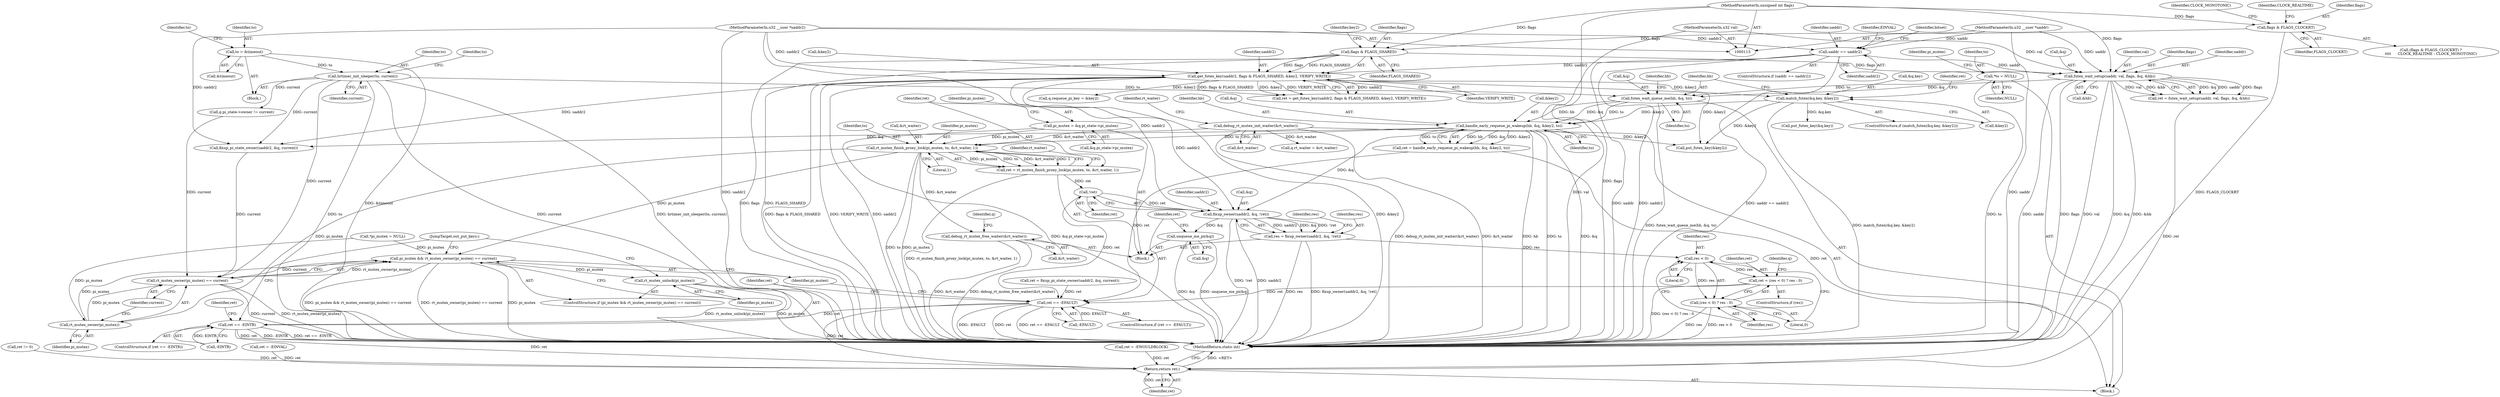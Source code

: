 digraph "0_linux_e9c243a5a6de0be8e584c604d353412584b592f8_0@API" {
"1000343" [label="(Call,rt_mutex_finish_proxy_lock(pi_mutex, to, &rt_waiter, 1))"];
"1000333" [label="(Call,pi_mutex = &q.pi_state->pi_mutex)"];
"1000277" [label="(Call,handle_early_requeue_pi_wakeup(hb, &q, &key2, to))"];
"1000265" [label="(Call,futex_wait_queue_me(hb, &q, to))"];
"1000240" [label="(Call,futex_wait_setup(uaddr, val, flags, &q, &hb))"];
"1000143" [label="(Call,uaddr == uaddr2)"];
"1000114" [label="(MethodParameterIn,u32 __user *uaddr)"];
"1000119" [label="(MethodParameterIn,u32 __user *uaddr2)"];
"1000116" [label="(MethodParameterIn,u32 val)"];
"1000209" [label="(Call,flags & FLAGS_SHARED)"];
"1000168" [label="(Call,flags & FLAGS_CLOCKRT)"];
"1000115" [label="(MethodParameterIn,unsigned int flags)"];
"1000174" [label="(Call,hrtimer_init_sleeper(to, current))"];
"1000158" [label="(Call,to = &timeout)"];
"1000123" [label="(Call,*to = NULL)"];
"1000252" [label="(Call,match_futex(&q.key, &key2))"];
"1000207" [label="(Call,get_futex_key(uaddr2, flags & FLAGS_SHARED, &key2, VERIFY_WRITE))"];
"1000187" [label="(Call,debug_rt_mutex_init_waiter(&rt_waiter))"];
"1000341" [label="(Call,ret = rt_mutex_finish_proxy_lock(pi_mutex, to, &rt_waiter, 1))"];
"1000362" [label="(Call,!ret)"];
"1000358" [label="(Call,fixup_owner(uaddr2, &q, !ret))"];
"1000356" [label="(Call,res = fixup_owner(uaddr2, &q, !ret))"];
"1000369" [label="(Call,res < 0)"];
"1000366" [label="(Call,ret = (res < 0) ? res : 0)"];
"1000378" [label="(Call,ret == -EFAULT)"];
"1000394" [label="(Call,ret == -EINTR)"];
"1000427" [label="(Return,return ret;)"];
"1000368" [label="(Call,(res < 0) ? res : 0)"];
"1000374" [label="(Call,unqueue_me_pi(&q))"];
"1000349" [label="(Call,debug_rt_mutex_free_waiter(&rt_waiter))"];
"1000384" [label="(Call,pi_mutex && rt_mutex_owner(pi_mutex) == current)"];
"1000390" [label="(Call,rt_mutex_unlock(pi_mutex))"];
"1000387" [label="(Call,rt_mutex_owner(pi_mutex))"];
"1000386" [label="(Call,rt_mutex_owner(pi_mutex) == current)"];
"1000242" [label="(Identifier,val)"];
"1000385" [label="(Identifier,pi_mutex)"];
"1000243" [label="(Identifier,flags)"];
"1000349" [label="(Call,debug_rt_mutex_free_waiter(&rt_waiter))"];
"1000315" [label="(Call,ret = fixup_pi_state_owner(uaddr2, &q, current))"];
"1000128" [label="(Call,*pi_mutex = NULL)"];
"1000151" [label="(Identifier,bitset)"];
"1000362" [label="(Call,!ret)"];
"1000257" [label="(Call,&key2)"];
"1000273" [label="(Identifier,hb)"];
"1000232" [label="(Call,q.requeue_pi_key = &key2)"];
"1000212" [label="(Call,&key2)"];
"1000386" [label="(Call,rt_mutex_owner(pi_mutex) == current)"];
"1000373" [label="(Literal,0)"];
"1000380" [label="(Call,-EFAULT)"];
"1000277" [label="(Call,handle_early_requeue_pi_wakeup(hb, &q, &key2, to))"];
"1000213" [label="(Identifier,key2)"];
"1000210" [label="(Identifier,flags)"];
"1000390" [label="(Call,rt_mutex_unlock(pi_mutex))"];
"1000346" [label="(Call,&rt_waiter)"];
"1000404" [label="(Call,put_futex_key(&q.key))"];
"1000211" [label="(Identifier,FLAGS_SHARED)"];
"1000124" [label="(Identifier,to)"];
"1000217" [label="(Call,ret != 0)"];
"1000410" [label="(Call,put_futex_key(&key2))"];
"1000240" [label="(Call,futex_wait_setup(uaddr, val, flags, &q, &hb))"];
"1000344" [label="(Identifier,pi_mutex)"];
"1000265" [label="(Call,futex_wait_queue_me(hb, &q, to))"];
"1000275" [label="(Call,ret = handle_early_requeue_pi_wakeup(hb, &q, &key2, to))"];
"1000241" [label="(Identifier,uaddr)"];
"1000116" [label="(MethodParameterIn,u32 val)"];
"1000115" [label="(MethodParameterIn,unsigned int flags)"];
"1000176" [label="(Identifier,current)"];
"1000114" [label="(MethodParameterIn,u32 __user *uaddr)"];
"1000170" [label="(Identifier,FLAGS_CLOCKRT)"];
"1000145" [label="(Identifier,uaddr2)"];
"1000209" [label="(Call,flags & FLAGS_SHARED)"];
"1000356" [label="(Call,res = fixup_owner(uaddr2, &q, !ret))"];
"1000395" [label="(Identifier,ret)"];
"1000379" [label="(Identifier,ret)"];
"1000123" [label="(Call,*to = NULL)"];
"1000144" [label="(Identifier,uaddr)"];
"1000334" [label="(Identifier,pi_mutex)"];
"1000335" [label="(Call,&q.pi_state->pi_mutex)"];
"1000367" [label="(Identifier,ret)"];
"1000252" [label="(Call,match_futex(&q.key, &key2))"];
"1000143" [label="(Call,uaddr == uaddr2)"];
"1000167" [label="(Call,(flags & FLAGS_CLOCKRT) ?\n\t\t\t\t      CLOCK_REALTIME : CLOCK_MONOTONIC)"];
"1000371" [label="(Literal,0)"];
"1000205" [label="(Call,ret = get_futex_key(uaddr2, flags & FLAGS_SHARED, &key2, VERIFY_WRITE))"];
"1000171" [label="(Identifier,CLOCK_REALTIME)"];
"1000251" [label="(ControlStructure,if (match_futex(&q.key, &key2)))"];
"1000120" [label="(Block,)"];
"1000142" [label="(ControlStructure,if (uaddr == uaddr2))"];
"1000119" [label="(MethodParameterIn,u32 __user *uaddr2)"];
"1000160" [label="(Call,&timeout)"];
"1000169" [label="(Identifier,flags)"];
"1000375" [label="(Call,&q)"];
"1000341" [label="(Call,ret = rt_mutex_finish_proxy_lock(pi_mutex, to, &rt_waiter, 1))"];
"1000168" [label="(Call,flags & FLAGS_CLOCKRT)"];
"1000428" [label="(Identifier,ret)"];
"1000244" [label="(Call,&q)"];
"1000400" [label="(Identifier,ret)"];
"1000383" [label="(ControlStructure,if (pi_mutex && rt_mutex_owner(pi_mutex) == current))"];
"1000226" [label="(Call,q.rt_waiter = &rt_waiter)"];
"1000365" [label="(Identifier,res)"];
"1000343" [label="(Call,rt_mutex_finish_proxy_lock(pi_mutex, to, &rt_waiter, 1))"];
"1000260" [label="(Call,ret = -EINVAL)"];
"1000378" [label="(Call,ret == -EFAULT)"];
"1000351" [label="(Identifier,rt_waiter)"];
"1000348" [label="(Literal,1)"];
"1000279" [label="(Call,&q)"];
"1000387" [label="(Call,rt_mutex_owner(pi_mutex))"];
"1000175" [label="(Identifier,to)"];
"1000370" [label="(Identifier,res)"];
"1000427" [label="(Return,return ret;)"];
"1000345" [label="(Identifier,to)"];
"1000281" [label="(Call,&key2)"];
"1000360" [label="(Call,&q)"];
"1000372" [label="(Identifier,res)"];
"1000157" [label="(Block,)"];
"1000303" [label="(Call,q.pi_state->owner != current)"];
"1000359" [label="(Identifier,uaddr2)"];
"1000148" [label="(Identifier,EINVAL)"];
"1000354" [label="(Identifier,q)"];
"1000393" [label="(ControlStructure,if (ret == -EINTR))"];
"1000376" [label="(Identifier,q)"];
"1000269" [label="(Identifier,to)"];
"1000253" [label="(Call,&q.key)"];
"1000358" [label="(Call,fixup_owner(uaddr2, &q, !ret))"];
"1000283" [label="(Identifier,to)"];
"1000368" [label="(Call,(res < 0) ? res : 0)"];
"1000174" [label="(Call,hrtimer_init_sleeper(to, current))"];
"1000317" [label="(Call,fixup_pi_state_owner(uaddr2, &q, current))"];
"1000394" [label="(Call,ret == -EINTR)"];
"1000158" [label="(Call,to = &timeout)"];
"1000208" [label="(Identifier,uaddr2)"];
"1000403" [label="(JumpTarget,out_put_keys:)"];
"1000389" [label="(Identifier,current)"];
"1000384" [label="(Call,pi_mutex && rt_mutex_owner(pi_mutex) == current)"];
"1000342" [label="(Identifier,ret)"];
"1000369" [label="(Call,res < 0)"];
"1000364" [label="(ControlStructure,if (res))"];
"1000327" [label="(Block,)"];
"1000278" [label="(Identifier,hb)"];
"1000388" [label="(Identifier,pi_mutex)"];
"1000188" [label="(Call,&rt_waiter)"];
"1000374" [label="(Call,unqueue_me_pi(&q))"];
"1000267" [label="(Call,&q)"];
"1000246" [label="(Call,&hb)"];
"1000180" [label="(Identifier,to)"];
"1000165" [label="(Identifier,to)"];
"1000214" [label="(Identifier,VERIFY_WRITE)"];
"1000391" [label="(Identifier,pi_mutex)"];
"1000129" [label="(Identifier,pi_mutex)"];
"1000396" [label="(Call,-EINTR)"];
"1000266" [label="(Identifier,hb)"];
"1000207" [label="(Call,get_futex_key(uaddr2, flags & FLAGS_SHARED, &key2, VERIFY_WRITE))"];
"1000159" [label="(Identifier,to)"];
"1000187" [label="(Call,debug_rt_mutex_init_waiter(&rt_waiter))"];
"1000125" [label="(Identifier,NULL)"];
"1000377" [label="(ControlStructure,if (ret == -EFAULT))"];
"1000429" [label="(MethodReturn,static int)"];
"1000350" [label="(Call,&rt_waiter)"];
"1000238" [label="(Call,ret = futex_wait_setup(uaddr, val, flags, &q, &hb))"];
"1000399" [label="(Call,ret = -EWOULDBLOCK)"];
"1000261" [label="(Identifier,ret)"];
"1000357" [label="(Identifier,res)"];
"1000333" [label="(Call,pi_mutex = &q.pi_state->pi_mutex)"];
"1000172" [label="(Identifier,CLOCK_MONOTONIC)"];
"1000193" [label="(Identifier,rt_waiter)"];
"1000363" [label="(Identifier,ret)"];
"1000366" [label="(Call,ret = (res < 0) ? res : 0)"];
"1000343" -> "1000341"  [label="AST: "];
"1000343" -> "1000348"  [label="CFG: "];
"1000344" -> "1000343"  [label="AST: "];
"1000345" -> "1000343"  [label="AST: "];
"1000346" -> "1000343"  [label="AST: "];
"1000348" -> "1000343"  [label="AST: "];
"1000341" -> "1000343"  [label="CFG: "];
"1000343" -> "1000429"  [label="DDG: pi_mutex"];
"1000343" -> "1000429"  [label="DDG: to"];
"1000343" -> "1000341"  [label="DDG: pi_mutex"];
"1000343" -> "1000341"  [label="DDG: to"];
"1000343" -> "1000341"  [label="DDG: &rt_waiter"];
"1000343" -> "1000341"  [label="DDG: 1"];
"1000333" -> "1000343"  [label="DDG: pi_mutex"];
"1000277" -> "1000343"  [label="DDG: to"];
"1000187" -> "1000343"  [label="DDG: &rt_waiter"];
"1000343" -> "1000349"  [label="DDG: &rt_waiter"];
"1000343" -> "1000384"  [label="DDG: pi_mutex"];
"1000343" -> "1000387"  [label="DDG: pi_mutex"];
"1000333" -> "1000327"  [label="AST: "];
"1000333" -> "1000335"  [label="CFG: "];
"1000334" -> "1000333"  [label="AST: "];
"1000335" -> "1000333"  [label="AST: "];
"1000342" -> "1000333"  [label="CFG: "];
"1000333" -> "1000429"  [label="DDG: &q.pi_state->pi_mutex"];
"1000277" -> "1000275"  [label="AST: "];
"1000277" -> "1000283"  [label="CFG: "];
"1000278" -> "1000277"  [label="AST: "];
"1000279" -> "1000277"  [label="AST: "];
"1000281" -> "1000277"  [label="AST: "];
"1000283" -> "1000277"  [label="AST: "];
"1000275" -> "1000277"  [label="CFG: "];
"1000277" -> "1000429"  [label="DDG: hb"];
"1000277" -> "1000429"  [label="DDG: to"];
"1000277" -> "1000429"  [label="DDG: &q"];
"1000277" -> "1000275"  [label="DDG: hb"];
"1000277" -> "1000275"  [label="DDG: &q"];
"1000277" -> "1000275"  [label="DDG: &key2"];
"1000277" -> "1000275"  [label="DDG: to"];
"1000265" -> "1000277"  [label="DDG: hb"];
"1000265" -> "1000277"  [label="DDG: &q"];
"1000265" -> "1000277"  [label="DDG: to"];
"1000252" -> "1000277"  [label="DDG: &key2"];
"1000277" -> "1000317"  [label="DDG: &q"];
"1000277" -> "1000358"  [label="DDG: &q"];
"1000277" -> "1000410"  [label="DDG: &key2"];
"1000265" -> "1000120"  [label="AST: "];
"1000265" -> "1000269"  [label="CFG: "];
"1000266" -> "1000265"  [label="AST: "];
"1000267" -> "1000265"  [label="AST: "];
"1000269" -> "1000265"  [label="AST: "];
"1000273" -> "1000265"  [label="CFG: "];
"1000265" -> "1000429"  [label="DDG: futex_wait_queue_me(hb, &q, to)"];
"1000240" -> "1000265"  [label="DDG: &q"];
"1000174" -> "1000265"  [label="DDG: to"];
"1000123" -> "1000265"  [label="DDG: to"];
"1000240" -> "1000238"  [label="AST: "];
"1000240" -> "1000246"  [label="CFG: "];
"1000241" -> "1000240"  [label="AST: "];
"1000242" -> "1000240"  [label="AST: "];
"1000243" -> "1000240"  [label="AST: "];
"1000244" -> "1000240"  [label="AST: "];
"1000246" -> "1000240"  [label="AST: "];
"1000238" -> "1000240"  [label="CFG: "];
"1000240" -> "1000429"  [label="DDG: val"];
"1000240" -> "1000429"  [label="DDG: &q"];
"1000240" -> "1000429"  [label="DDG: &hb"];
"1000240" -> "1000429"  [label="DDG: uaddr"];
"1000240" -> "1000429"  [label="DDG: flags"];
"1000240" -> "1000238"  [label="DDG: &q"];
"1000240" -> "1000238"  [label="DDG: uaddr"];
"1000240" -> "1000238"  [label="DDG: flags"];
"1000240" -> "1000238"  [label="DDG: val"];
"1000240" -> "1000238"  [label="DDG: &hb"];
"1000143" -> "1000240"  [label="DDG: uaddr"];
"1000114" -> "1000240"  [label="DDG: uaddr"];
"1000116" -> "1000240"  [label="DDG: val"];
"1000209" -> "1000240"  [label="DDG: flags"];
"1000115" -> "1000240"  [label="DDG: flags"];
"1000143" -> "1000142"  [label="AST: "];
"1000143" -> "1000145"  [label="CFG: "];
"1000144" -> "1000143"  [label="AST: "];
"1000145" -> "1000143"  [label="AST: "];
"1000148" -> "1000143"  [label="CFG: "];
"1000151" -> "1000143"  [label="CFG: "];
"1000143" -> "1000429"  [label="DDG: uaddr"];
"1000143" -> "1000429"  [label="DDG: uaddr2"];
"1000143" -> "1000429"  [label="DDG: uaddr == uaddr2"];
"1000114" -> "1000143"  [label="DDG: uaddr"];
"1000119" -> "1000143"  [label="DDG: uaddr2"];
"1000143" -> "1000207"  [label="DDG: uaddr2"];
"1000114" -> "1000113"  [label="AST: "];
"1000114" -> "1000429"  [label="DDG: uaddr"];
"1000119" -> "1000113"  [label="AST: "];
"1000119" -> "1000429"  [label="DDG: uaddr2"];
"1000119" -> "1000207"  [label="DDG: uaddr2"];
"1000119" -> "1000317"  [label="DDG: uaddr2"];
"1000119" -> "1000358"  [label="DDG: uaddr2"];
"1000116" -> "1000113"  [label="AST: "];
"1000116" -> "1000429"  [label="DDG: val"];
"1000209" -> "1000207"  [label="AST: "];
"1000209" -> "1000211"  [label="CFG: "];
"1000210" -> "1000209"  [label="AST: "];
"1000211" -> "1000209"  [label="AST: "];
"1000213" -> "1000209"  [label="CFG: "];
"1000209" -> "1000429"  [label="DDG: flags"];
"1000209" -> "1000429"  [label="DDG: FLAGS_SHARED"];
"1000209" -> "1000207"  [label="DDG: flags"];
"1000209" -> "1000207"  [label="DDG: FLAGS_SHARED"];
"1000168" -> "1000209"  [label="DDG: flags"];
"1000115" -> "1000209"  [label="DDG: flags"];
"1000168" -> "1000167"  [label="AST: "];
"1000168" -> "1000170"  [label="CFG: "];
"1000169" -> "1000168"  [label="AST: "];
"1000170" -> "1000168"  [label="AST: "];
"1000171" -> "1000168"  [label="CFG: "];
"1000172" -> "1000168"  [label="CFG: "];
"1000168" -> "1000429"  [label="DDG: FLAGS_CLOCKRT"];
"1000115" -> "1000168"  [label="DDG: flags"];
"1000115" -> "1000113"  [label="AST: "];
"1000115" -> "1000429"  [label="DDG: flags"];
"1000174" -> "1000157"  [label="AST: "];
"1000174" -> "1000176"  [label="CFG: "];
"1000175" -> "1000174"  [label="AST: "];
"1000176" -> "1000174"  [label="AST: "];
"1000180" -> "1000174"  [label="CFG: "];
"1000174" -> "1000429"  [label="DDG: current"];
"1000174" -> "1000429"  [label="DDG: hrtimer_init_sleeper(to, current)"];
"1000174" -> "1000429"  [label="DDG: to"];
"1000158" -> "1000174"  [label="DDG: to"];
"1000174" -> "1000303"  [label="DDG: current"];
"1000174" -> "1000317"  [label="DDG: current"];
"1000174" -> "1000386"  [label="DDG: current"];
"1000158" -> "1000157"  [label="AST: "];
"1000158" -> "1000160"  [label="CFG: "];
"1000159" -> "1000158"  [label="AST: "];
"1000160" -> "1000158"  [label="AST: "];
"1000165" -> "1000158"  [label="CFG: "];
"1000158" -> "1000429"  [label="DDG: &timeout"];
"1000123" -> "1000120"  [label="AST: "];
"1000123" -> "1000125"  [label="CFG: "];
"1000124" -> "1000123"  [label="AST: "];
"1000125" -> "1000123"  [label="AST: "];
"1000129" -> "1000123"  [label="CFG: "];
"1000123" -> "1000429"  [label="DDG: to"];
"1000252" -> "1000251"  [label="AST: "];
"1000252" -> "1000257"  [label="CFG: "];
"1000253" -> "1000252"  [label="AST: "];
"1000257" -> "1000252"  [label="AST: "];
"1000261" -> "1000252"  [label="CFG: "];
"1000266" -> "1000252"  [label="CFG: "];
"1000252" -> "1000429"  [label="DDG: match_futex(&q.key, &key2)"];
"1000207" -> "1000252"  [label="DDG: &key2"];
"1000252" -> "1000404"  [label="DDG: &q.key"];
"1000252" -> "1000410"  [label="DDG: &key2"];
"1000207" -> "1000205"  [label="AST: "];
"1000207" -> "1000214"  [label="CFG: "];
"1000208" -> "1000207"  [label="AST: "];
"1000212" -> "1000207"  [label="AST: "];
"1000214" -> "1000207"  [label="AST: "];
"1000205" -> "1000207"  [label="CFG: "];
"1000207" -> "1000429"  [label="DDG: flags & FLAGS_SHARED"];
"1000207" -> "1000429"  [label="DDG: VERIFY_WRITE"];
"1000207" -> "1000429"  [label="DDG: uaddr2"];
"1000207" -> "1000429"  [label="DDG: &key2"];
"1000207" -> "1000205"  [label="DDG: uaddr2"];
"1000207" -> "1000205"  [label="DDG: flags & FLAGS_SHARED"];
"1000207" -> "1000205"  [label="DDG: &key2"];
"1000207" -> "1000205"  [label="DDG: VERIFY_WRITE"];
"1000207" -> "1000232"  [label="DDG: &key2"];
"1000207" -> "1000317"  [label="DDG: uaddr2"];
"1000207" -> "1000358"  [label="DDG: uaddr2"];
"1000207" -> "1000410"  [label="DDG: &key2"];
"1000187" -> "1000120"  [label="AST: "];
"1000187" -> "1000188"  [label="CFG: "];
"1000188" -> "1000187"  [label="AST: "];
"1000193" -> "1000187"  [label="CFG: "];
"1000187" -> "1000429"  [label="DDG: &rt_waiter"];
"1000187" -> "1000429"  [label="DDG: debug_rt_mutex_init_waiter(&rt_waiter)"];
"1000187" -> "1000226"  [label="DDG: &rt_waiter"];
"1000341" -> "1000327"  [label="AST: "];
"1000342" -> "1000341"  [label="AST: "];
"1000351" -> "1000341"  [label="CFG: "];
"1000341" -> "1000429"  [label="DDG: rt_mutex_finish_proxy_lock(pi_mutex, to, &rt_waiter, 1)"];
"1000341" -> "1000362"  [label="DDG: ret"];
"1000362" -> "1000358"  [label="AST: "];
"1000362" -> "1000363"  [label="CFG: "];
"1000363" -> "1000362"  [label="AST: "];
"1000358" -> "1000362"  [label="CFG: "];
"1000362" -> "1000358"  [label="DDG: ret"];
"1000362" -> "1000378"  [label="DDG: ret"];
"1000358" -> "1000356"  [label="AST: "];
"1000359" -> "1000358"  [label="AST: "];
"1000360" -> "1000358"  [label="AST: "];
"1000356" -> "1000358"  [label="CFG: "];
"1000358" -> "1000429"  [label="DDG: !ret"];
"1000358" -> "1000429"  [label="DDG: uaddr2"];
"1000358" -> "1000356"  [label="DDG: uaddr2"];
"1000358" -> "1000356"  [label="DDG: &q"];
"1000358" -> "1000356"  [label="DDG: !ret"];
"1000358" -> "1000374"  [label="DDG: &q"];
"1000356" -> "1000327"  [label="AST: "];
"1000357" -> "1000356"  [label="AST: "];
"1000365" -> "1000356"  [label="CFG: "];
"1000356" -> "1000429"  [label="DDG: res"];
"1000356" -> "1000429"  [label="DDG: fixup_owner(uaddr2, &q, !ret)"];
"1000356" -> "1000369"  [label="DDG: res"];
"1000369" -> "1000368"  [label="AST: "];
"1000369" -> "1000371"  [label="CFG: "];
"1000370" -> "1000369"  [label="AST: "];
"1000371" -> "1000369"  [label="AST: "];
"1000372" -> "1000369"  [label="CFG: "];
"1000373" -> "1000369"  [label="CFG: "];
"1000369" -> "1000366"  [label="DDG: res"];
"1000369" -> "1000368"  [label="DDG: res"];
"1000366" -> "1000364"  [label="AST: "];
"1000366" -> "1000368"  [label="CFG: "];
"1000367" -> "1000366"  [label="AST: "];
"1000368" -> "1000366"  [label="AST: "];
"1000376" -> "1000366"  [label="CFG: "];
"1000366" -> "1000429"  [label="DDG: (res < 0) ? res : 0"];
"1000366" -> "1000378"  [label="DDG: ret"];
"1000378" -> "1000377"  [label="AST: "];
"1000378" -> "1000380"  [label="CFG: "];
"1000379" -> "1000378"  [label="AST: "];
"1000380" -> "1000378"  [label="AST: "];
"1000385" -> "1000378"  [label="CFG: "];
"1000395" -> "1000378"  [label="CFG: "];
"1000378" -> "1000429"  [label="DDG: -EFAULT"];
"1000378" -> "1000429"  [label="DDG: ret"];
"1000378" -> "1000429"  [label="DDG: ret == -EFAULT"];
"1000315" -> "1000378"  [label="DDG: ret"];
"1000275" -> "1000378"  [label="DDG: ret"];
"1000380" -> "1000378"  [label="DDG: EFAULT"];
"1000378" -> "1000394"  [label="DDG: ret"];
"1000378" -> "1000427"  [label="DDG: ret"];
"1000394" -> "1000393"  [label="AST: "];
"1000394" -> "1000396"  [label="CFG: "];
"1000395" -> "1000394"  [label="AST: "];
"1000396" -> "1000394"  [label="AST: "];
"1000400" -> "1000394"  [label="CFG: "];
"1000403" -> "1000394"  [label="CFG: "];
"1000394" -> "1000429"  [label="DDG: -EINTR"];
"1000394" -> "1000429"  [label="DDG: ret == -EINTR"];
"1000394" -> "1000429"  [label="DDG: ret"];
"1000396" -> "1000394"  [label="DDG: EINTR"];
"1000394" -> "1000427"  [label="DDG: ret"];
"1000427" -> "1000120"  [label="AST: "];
"1000427" -> "1000428"  [label="CFG: "];
"1000428" -> "1000427"  [label="AST: "];
"1000429" -> "1000427"  [label="CFG: "];
"1000427" -> "1000429"  [label="DDG: <RET>"];
"1000428" -> "1000427"  [label="DDG: ret"];
"1000238" -> "1000427"  [label="DDG: ret"];
"1000399" -> "1000427"  [label="DDG: ret"];
"1000275" -> "1000427"  [label="DDG: ret"];
"1000260" -> "1000427"  [label="DDG: ret"];
"1000217" -> "1000427"  [label="DDG: ret"];
"1000368" -> "1000372"  [label="CFG: "];
"1000368" -> "1000373"  [label="CFG: "];
"1000372" -> "1000368"  [label="AST: "];
"1000373" -> "1000368"  [label="AST: "];
"1000368" -> "1000429"  [label="DDG: res < 0"];
"1000368" -> "1000429"  [label="DDG: res"];
"1000374" -> "1000327"  [label="AST: "];
"1000374" -> "1000375"  [label="CFG: "];
"1000375" -> "1000374"  [label="AST: "];
"1000379" -> "1000374"  [label="CFG: "];
"1000374" -> "1000429"  [label="DDG: &q"];
"1000374" -> "1000429"  [label="DDG: unqueue_me_pi(&q)"];
"1000349" -> "1000327"  [label="AST: "];
"1000349" -> "1000350"  [label="CFG: "];
"1000350" -> "1000349"  [label="AST: "];
"1000354" -> "1000349"  [label="CFG: "];
"1000349" -> "1000429"  [label="DDG: debug_rt_mutex_free_waiter(&rt_waiter)"];
"1000349" -> "1000429"  [label="DDG: &rt_waiter"];
"1000384" -> "1000383"  [label="AST: "];
"1000384" -> "1000385"  [label="CFG: "];
"1000384" -> "1000386"  [label="CFG: "];
"1000385" -> "1000384"  [label="AST: "];
"1000386" -> "1000384"  [label="AST: "];
"1000391" -> "1000384"  [label="CFG: "];
"1000403" -> "1000384"  [label="CFG: "];
"1000384" -> "1000429"  [label="DDG: pi_mutex && rt_mutex_owner(pi_mutex) == current"];
"1000384" -> "1000429"  [label="DDG: rt_mutex_owner(pi_mutex) == current"];
"1000384" -> "1000429"  [label="DDG: pi_mutex"];
"1000128" -> "1000384"  [label="DDG: pi_mutex"];
"1000387" -> "1000384"  [label="DDG: pi_mutex"];
"1000386" -> "1000384"  [label="DDG: rt_mutex_owner(pi_mutex)"];
"1000386" -> "1000384"  [label="DDG: current"];
"1000384" -> "1000390"  [label="DDG: pi_mutex"];
"1000390" -> "1000383"  [label="AST: "];
"1000390" -> "1000391"  [label="CFG: "];
"1000391" -> "1000390"  [label="AST: "];
"1000403" -> "1000390"  [label="CFG: "];
"1000390" -> "1000429"  [label="DDG: rt_mutex_unlock(pi_mutex)"];
"1000390" -> "1000429"  [label="DDG: pi_mutex"];
"1000387" -> "1000386"  [label="AST: "];
"1000387" -> "1000388"  [label="CFG: "];
"1000388" -> "1000387"  [label="AST: "];
"1000389" -> "1000387"  [label="CFG: "];
"1000387" -> "1000386"  [label="DDG: pi_mutex"];
"1000128" -> "1000387"  [label="DDG: pi_mutex"];
"1000386" -> "1000389"  [label="CFG: "];
"1000389" -> "1000386"  [label="AST: "];
"1000386" -> "1000429"  [label="DDG: current"];
"1000386" -> "1000429"  [label="DDG: rt_mutex_owner(pi_mutex)"];
"1000303" -> "1000386"  [label="DDG: current"];
"1000317" -> "1000386"  [label="DDG: current"];
}
